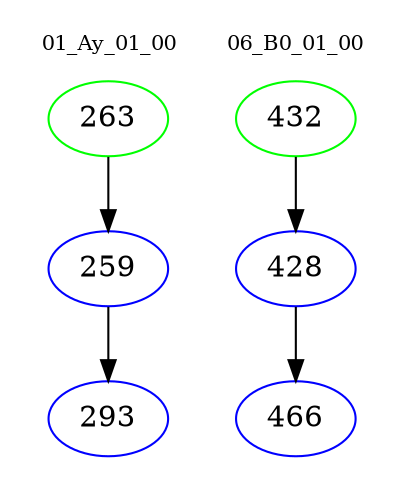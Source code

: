 digraph{
subgraph cluster_0 {
color = white
label = "01_Ay_01_00";
fontsize=10;
T0_263 [label="263", color="green"]
T0_263 -> T0_259 [color="black"]
T0_259 [label="259", color="blue"]
T0_259 -> T0_293 [color="black"]
T0_293 [label="293", color="blue"]
}
subgraph cluster_1 {
color = white
label = "06_B0_01_00";
fontsize=10;
T1_432 [label="432", color="green"]
T1_432 -> T1_428 [color="black"]
T1_428 [label="428", color="blue"]
T1_428 -> T1_466 [color="black"]
T1_466 [label="466", color="blue"]
}
}
